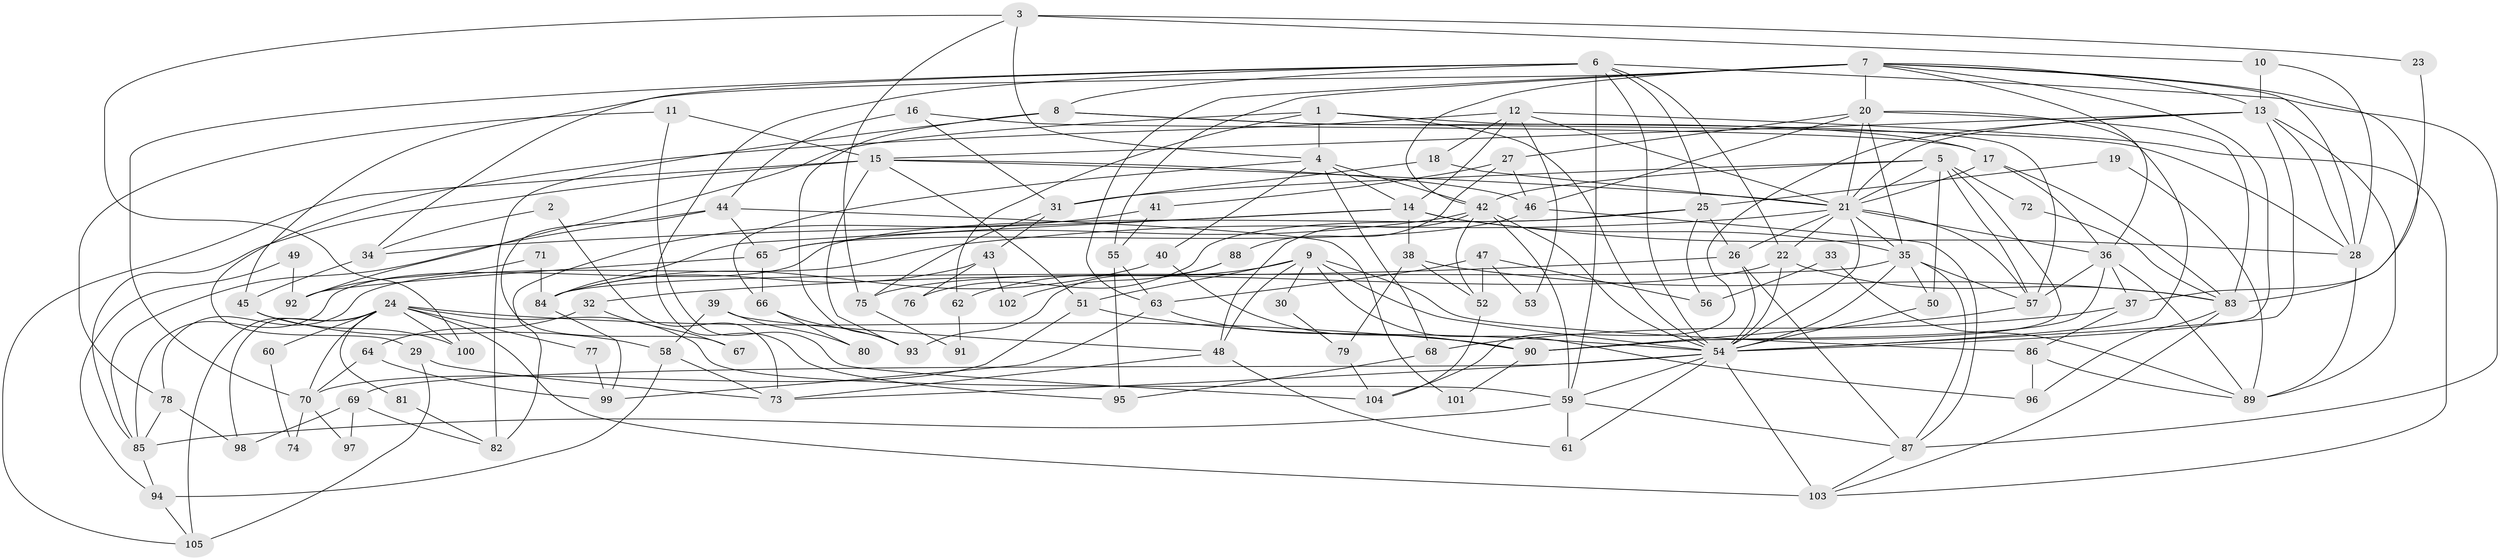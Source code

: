 // original degree distribution, {5: 0.18791946308724833, 2: 0.1342281879194631, 7: 0.020134228187919462, 4: 0.30201342281879195, 3: 0.2483221476510067, 6: 0.087248322147651, 8: 0.006711409395973154, 9: 0.013422818791946308}
// Generated by graph-tools (version 1.1) at 2025/50/03/04/25 22:50:47]
// undirected, 105 vertices, 238 edges
graph export_dot {
  node [color=gray90,style=filled];
  1;
  2;
  3;
  4;
  5;
  6;
  7;
  8;
  9;
  10;
  11;
  12;
  13;
  14;
  15;
  16;
  17;
  18;
  19;
  20;
  21;
  22;
  23;
  24;
  25;
  26;
  27;
  28;
  29;
  30;
  31;
  32;
  33;
  34;
  35;
  36;
  37;
  38;
  39;
  40;
  41;
  42;
  43;
  44;
  45;
  46;
  47;
  48;
  49;
  50;
  51;
  52;
  53;
  54;
  55;
  56;
  57;
  58;
  59;
  60;
  61;
  62;
  63;
  64;
  65;
  66;
  67;
  68;
  69;
  70;
  71;
  72;
  73;
  74;
  75;
  76;
  77;
  78;
  79;
  80;
  81;
  82;
  83;
  84;
  85;
  86;
  87;
  88;
  89;
  90;
  91;
  92;
  93;
  94;
  95;
  96;
  97;
  98;
  99;
  100;
  101;
  102;
  103;
  104;
  105;
  1 -- 4 [weight=1.0];
  1 -- 54 [weight=1.0];
  1 -- 57 [weight=1.0];
  1 -- 62 [weight=1.0];
  1 -- 92 [weight=1.0];
  2 -- 34 [weight=1.0];
  2 -- 73 [weight=1.0];
  3 -- 4 [weight=1.0];
  3 -- 10 [weight=1.0];
  3 -- 23 [weight=1.0];
  3 -- 75 [weight=1.0];
  3 -- 100 [weight=1.0];
  4 -- 14 [weight=1.0];
  4 -- 40 [weight=1.0];
  4 -- 42 [weight=1.0];
  4 -- 66 [weight=1.0];
  4 -- 68 [weight=1.0];
  5 -- 21 [weight=1.0];
  5 -- 31 [weight=1.0];
  5 -- 42 [weight=1.0];
  5 -- 50 [weight=1.0];
  5 -- 57 [weight=1.0];
  5 -- 72 [weight=1.0];
  5 -- 90 [weight=2.0];
  6 -- 8 [weight=1.0];
  6 -- 22 [weight=1.0];
  6 -- 25 [weight=1.0];
  6 -- 34 [weight=1.0];
  6 -- 54 [weight=1.0];
  6 -- 59 [weight=1.0];
  6 -- 70 [weight=1.0];
  6 -- 87 [weight=1.0];
  6 -- 95 [weight=1.0];
  7 -- 13 [weight=1.0];
  7 -- 20 [weight=2.0];
  7 -- 28 [weight=1.0];
  7 -- 36 [weight=1.0];
  7 -- 42 [weight=1.0];
  7 -- 45 [weight=1.0];
  7 -- 54 [weight=1.0];
  7 -- 55 [weight=1.0];
  7 -- 63 [weight=1.0];
  7 -- 83 [weight=1.0];
  8 -- 17 [weight=1.0];
  8 -- 28 [weight=1.0];
  8 -- 82 [weight=1.0];
  8 -- 93 [weight=1.0];
  9 -- 30 [weight=1.0];
  9 -- 48 [weight=1.0];
  9 -- 51 [weight=1.0];
  9 -- 54 [weight=1.0];
  9 -- 62 [weight=1.0];
  9 -- 86 [weight=1.0];
  9 -- 96 [weight=1.0];
  10 -- 13 [weight=1.0];
  10 -- 28 [weight=1.0];
  11 -- 15 [weight=1.0];
  11 -- 78 [weight=1.0];
  11 -- 104 [weight=1.0];
  12 -- 14 [weight=1.0];
  12 -- 18 [weight=1.0];
  12 -- 21 [weight=1.0];
  12 -- 29 [weight=1.0];
  12 -- 53 [weight=1.0];
  12 -- 103 [weight=1.0];
  13 -- 15 [weight=2.0];
  13 -- 21 [weight=2.0];
  13 -- 28 [weight=1.0];
  13 -- 54 [weight=1.0];
  13 -- 89 [weight=1.0];
  13 -- 104 [weight=1.0];
  14 -- 28 [weight=1.0];
  14 -- 34 [weight=1.0];
  14 -- 35 [weight=2.0];
  14 -- 38 [weight=1.0];
  14 -- 84 [weight=1.0];
  15 -- 21 [weight=1.0];
  15 -- 46 [weight=1.0];
  15 -- 51 [weight=1.0];
  15 -- 85 [weight=1.0];
  15 -- 93 [weight=1.0];
  15 -- 105 [weight=1.0];
  16 -- 17 [weight=1.0];
  16 -- 31 [weight=1.0];
  16 -- 44 [weight=1.0];
  17 -- 21 [weight=1.0];
  17 -- 36 [weight=1.0];
  17 -- 83 [weight=1.0];
  18 -- 21 [weight=1.0];
  18 -- 31 [weight=1.0];
  19 -- 25 [weight=1.0];
  19 -- 89 [weight=1.0];
  20 -- 21 [weight=2.0];
  20 -- 27 [weight=1.0];
  20 -- 35 [weight=1.0];
  20 -- 46 [weight=1.0];
  20 -- 54 [weight=1.0];
  20 -- 83 [weight=1.0];
  21 -- 22 [weight=1.0];
  21 -- 26 [weight=1.0];
  21 -- 35 [weight=1.0];
  21 -- 36 [weight=1.0];
  21 -- 54 [weight=1.0];
  21 -- 57 [weight=1.0];
  21 -- 78 [weight=1.0];
  22 -- 54 [weight=1.0];
  22 -- 75 [weight=1.0];
  22 -- 83 [weight=1.0];
  23 -- 37 [weight=1.0];
  24 -- 59 [weight=2.0];
  24 -- 60 [weight=2.0];
  24 -- 70 [weight=1.0];
  24 -- 77 [weight=1.0];
  24 -- 81 [weight=1.0];
  24 -- 90 [weight=1.0];
  24 -- 98 [weight=1.0];
  24 -- 100 [weight=2.0];
  24 -- 103 [weight=2.0];
  24 -- 105 [weight=1.0];
  25 -- 26 [weight=1.0];
  25 -- 56 [weight=1.0];
  25 -- 76 [weight=1.0];
  25 -- 85 [weight=1.0];
  26 -- 32 [weight=1.0];
  26 -- 54 [weight=1.0];
  26 -- 87 [weight=1.0];
  27 -- 41 [weight=1.0];
  27 -- 46 [weight=1.0];
  27 -- 88 [weight=1.0];
  28 -- 89 [weight=1.0];
  29 -- 73 [weight=1.0];
  29 -- 105 [weight=1.0];
  30 -- 79 [weight=1.0];
  31 -- 43 [weight=1.0];
  31 -- 75 [weight=1.0];
  32 -- 64 [weight=1.0];
  32 -- 67 [weight=1.0];
  33 -- 56 [weight=1.0];
  33 -- 89 [weight=1.0];
  34 -- 45 [weight=1.0];
  35 -- 50 [weight=1.0];
  35 -- 54 [weight=1.0];
  35 -- 57 [weight=1.0];
  35 -- 84 [weight=1.0];
  35 -- 87 [weight=1.0];
  36 -- 37 [weight=1.0];
  36 -- 57 [weight=1.0];
  36 -- 89 [weight=1.0];
  36 -- 90 [weight=2.0];
  37 -- 68 [weight=1.0];
  37 -- 86 [weight=1.0];
  38 -- 52 [weight=1.0];
  38 -- 79 [weight=1.0];
  38 -- 83 [weight=1.0];
  39 -- 48 [weight=1.0];
  39 -- 58 [weight=1.0];
  39 -- 80 [weight=1.0];
  40 -- 84 [weight=1.0];
  40 -- 90 [weight=1.0];
  41 -- 55 [weight=1.0];
  41 -- 82 [weight=1.0];
  42 -- 48 [weight=1.0];
  42 -- 52 [weight=1.0];
  42 -- 54 [weight=1.0];
  42 -- 59 [weight=1.0];
  42 -- 65 [weight=1.0];
  43 -- 76 [weight=1.0];
  43 -- 84 [weight=1.0];
  43 -- 102 [weight=1.0];
  44 -- 65 [weight=1.0];
  44 -- 67 [weight=1.0];
  44 -- 85 [weight=1.0];
  44 -- 101 [weight=1.0];
  45 -- 58 [weight=1.0];
  45 -- 100 [weight=1.0];
  46 -- 65 [weight=1.0];
  46 -- 87 [weight=1.0];
  47 -- 52 [weight=1.0];
  47 -- 53 [weight=1.0];
  47 -- 56 [weight=1.0];
  47 -- 63 [weight=1.0];
  48 -- 61 [weight=1.0];
  48 -- 73 [weight=1.0];
  49 -- 92 [weight=1.0];
  49 -- 94 [weight=1.0];
  50 -- 54 [weight=1.0];
  51 -- 54 [weight=1.0];
  51 -- 70 [weight=1.0];
  52 -- 104 [weight=1.0];
  54 -- 59 [weight=1.0];
  54 -- 61 [weight=1.0];
  54 -- 69 [weight=1.0];
  54 -- 73 [weight=1.0];
  54 -- 103 [weight=1.0];
  55 -- 63 [weight=1.0];
  55 -- 95 [weight=1.0];
  57 -- 90 [weight=1.0];
  58 -- 73 [weight=1.0];
  58 -- 94 [weight=1.0];
  59 -- 61 [weight=1.0];
  59 -- 85 [weight=1.0];
  59 -- 87 [weight=1.0];
  60 -- 74 [weight=1.0];
  62 -- 91 [weight=1.0];
  63 -- 90 [weight=1.0];
  63 -- 99 [weight=1.0];
  64 -- 70 [weight=1.0];
  64 -- 99 [weight=1.0];
  65 -- 66 [weight=1.0];
  65 -- 92 [weight=1.0];
  66 -- 80 [weight=1.0];
  66 -- 93 [weight=1.0];
  68 -- 95 [weight=1.0];
  69 -- 82 [weight=1.0];
  69 -- 97 [weight=1.0];
  69 -- 98 [weight=1.0];
  70 -- 74 [weight=1.0];
  70 -- 97 [weight=1.0];
  71 -- 84 [weight=1.0];
  71 -- 92 [weight=1.0];
  72 -- 83 [weight=1.0];
  75 -- 91 [weight=1.0];
  77 -- 99 [weight=1.0];
  78 -- 85 [weight=1.0];
  78 -- 98 [weight=1.0];
  79 -- 104 [weight=1.0];
  81 -- 82 [weight=1.0];
  83 -- 96 [weight=1.0];
  83 -- 103 [weight=1.0];
  84 -- 99 [weight=1.0];
  85 -- 94 [weight=1.0];
  86 -- 89 [weight=1.0];
  86 -- 96 [weight=1.0];
  87 -- 103 [weight=1.0];
  88 -- 93 [weight=1.0];
  88 -- 102 [weight=1.0];
  90 -- 101 [weight=1.0];
  94 -- 105 [weight=1.0];
}
